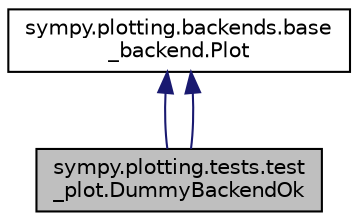 digraph "sympy.plotting.tests.test_plot.DummyBackendOk"
{
 // LATEX_PDF_SIZE
  edge [fontname="Helvetica",fontsize="10",labelfontname="Helvetica",labelfontsize="10"];
  node [fontname="Helvetica",fontsize="10",shape=record];
  Node1 [label="sympy.plotting.tests.test\l_plot.DummyBackendOk",height=0.2,width=0.4,color="black", fillcolor="grey75", style="filled", fontcolor="black",tooltip=" "];
  Node2 -> Node1 [dir="back",color="midnightblue",fontsize="10",style="solid",fontname="Helvetica"];
  Node2 [label="sympy.plotting.backends.base\l_backend.Plot",height=0.2,width=0.4,color="black", fillcolor="white", style="filled",URL="$classsympy_1_1plotting_1_1backends_1_1base__backend_1_1Plot.html",tooltip=" "];
  Node2 -> Node1 [dir="back",color="midnightblue",fontsize="10",style="solid",fontname="Helvetica"];
}
